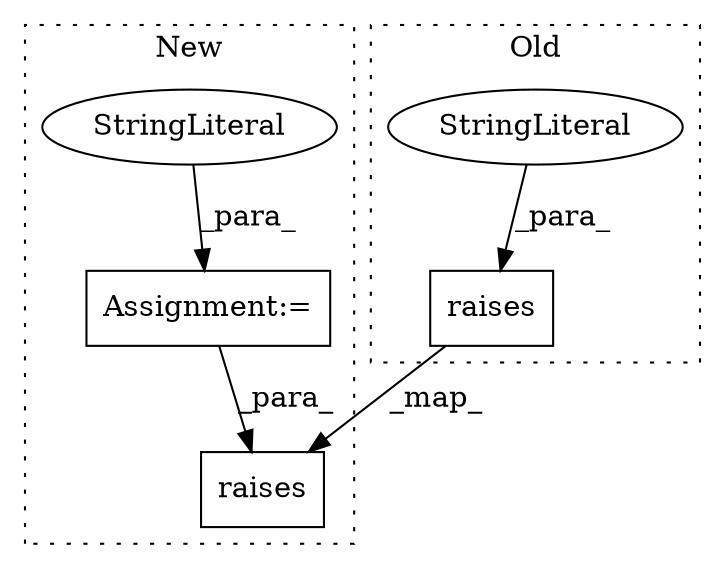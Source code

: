 digraph G {
subgraph cluster0 {
1 [label="raises" a="32" s="18602,18650" l="7,1" shape="box"];
5 [label="StringLiteral" a="45" s="18619" l="31" shape="ellipse"];
label = "Old";
style="dotted";
}
subgraph cluster1 {
2 [label="raises" a="32" s="18880,18900" l="7,1" shape="box"];
3 [label="Assignment:=" a="7" s="18604" l="1" shape="box"];
4 [label="StringLiteral" a="45" s="18605" l="54" shape="ellipse"];
label = "New";
style="dotted";
}
1 -> 2 [label="_map_"];
3 -> 2 [label="_para_"];
4 -> 3 [label="_para_"];
5 -> 1 [label="_para_"];
}